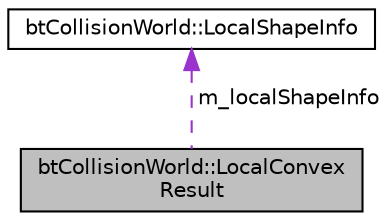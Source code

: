 digraph "btCollisionWorld::LocalConvexResult"
{
  edge [fontname="Helvetica",fontsize="10",labelfontname="Helvetica",labelfontsize="10"];
  node [fontname="Helvetica",fontsize="10",shape=record];
  Node1 [label="btCollisionWorld::LocalConvex\lResult",height=0.2,width=0.4,color="black", fillcolor="grey75", style="filled", fontcolor="black"];
  Node2 -> Node1 [dir="back",color="darkorchid3",fontsize="10",style="dashed",label=" m_localShapeInfo" ,fontname="Helvetica"];
  Node2 [label="btCollisionWorld::LocalShapeInfo",height=0.2,width=0.4,color="black", fillcolor="white", style="filled",URL="$structbt_collision_world_1_1_local_shape_info.html"];
}
